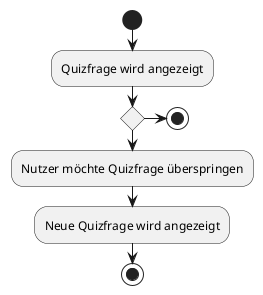 @startuml

start
:Quizfrage wird angezeigt;
if () then
stop
else
:Nutzer möchte Quizfrage überspringen;
:Neue Quizfrage wird angezeigt;
endif
stop
@enduml

